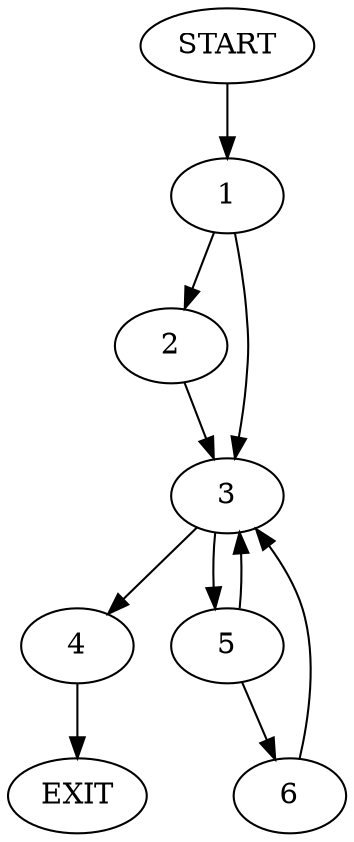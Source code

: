 digraph {
0 [label="START"]
7 [label="EXIT"]
0 -> 1
1 -> 2
1 -> 3
3 -> 4
3 -> 5
2 -> 3
5 -> 3
5 -> 6
4 -> 7
6 -> 3
}
